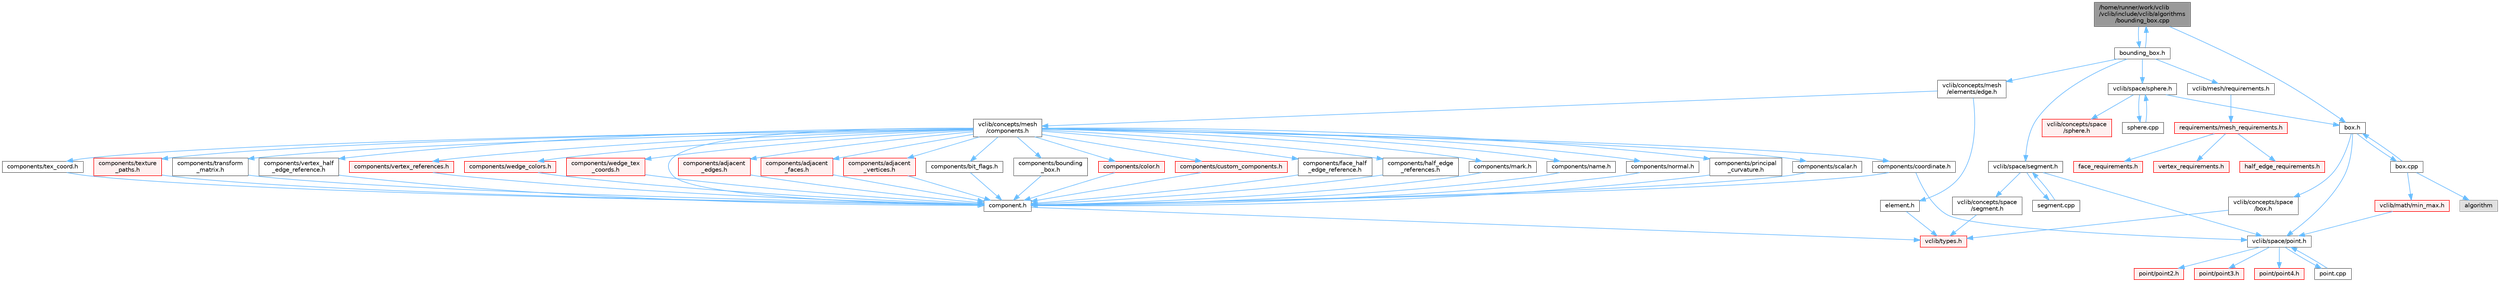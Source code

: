 digraph "/home/runner/work/vclib/vclib/include/vclib/algorithms/bounding_box.cpp"
{
 // LATEX_PDF_SIZE
  bgcolor="transparent";
  edge [fontname=Helvetica,fontsize=10,labelfontname=Helvetica,labelfontsize=10];
  node [fontname=Helvetica,fontsize=10,shape=box,height=0.2,width=0.4];
  Node1 [label="/home/runner/work/vclib\l/vclib/include/vclib/algorithms\l/bounding_box.cpp",height=0.2,width=0.4,color="gray40", fillcolor="grey60", style="filled", fontcolor="black",tooltip=" "];
  Node1 -> Node2 [color="steelblue1",style="solid"];
  Node2 [label="bounding_box.h",height=0.2,width=0.4,color="grey40", fillcolor="white", style="filled",URL="$algorithms_2bounding__box_8h.html",tooltip=" "];
  Node2 -> Node3 [color="steelblue1",style="solid"];
  Node3 [label="vclib/concepts/mesh\l/elements/edge.h",height=0.2,width=0.4,color="grey40", fillcolor="white", style="filled",URL="$concepts_2mesh_2elements_2edge_8h.html",tooltip=" "];
  Node3 -> Node4 [color="steelblue1",style="solid"];
  Node4 [label="vclib/concepts/mesh\l/components.h",height=0.2,width=0.4,color="grey40", fillcolor="white", style="filled",URL="$concepts_2mesh_2components_8h.html",tooltip=" "];
  Node4 -> Node5 [color="steelblue1",style="solid"];
  Node5 [label="components/adjacent\l_edges.h",height=0.2,width=0.4,color="red", fillcolor="#FFF0F0", style="filled",URL="$concepts_2mesh_2components_2adjacent__edges_8h.html",tooltip=" "];
  Node5 -> Node7 [color="steelblue1",style="solid"];
  Node7 [label="component.h",height=0.2,width=0.4,color="grey40", fillcolor="white", style="filled",URL="$component_8h.html",tooltip=" "];
  Node7 -> Node8 [color="steelblue1",style="solid"];
  Node8 [label="vclib/types.h",height=0.2,width=0.4,color="red", fillcolor="#FFF0F0", style="filled",URL="$types_8h.html",tooltip=" "];
  Node4 -> Node19 [color="steelblue1",style="solid"];
  Node19 [label="components/adjacent\l_faces.h",height=0.2,width=0.4,color="red", fillcolor="#FFF0F0", style="filled",URL="$concepts_2mesh_2components_2adjacent__faces_8h.html",tooltip=" "];
  Node19 -> Node7 [color="steelblue1",style="solid"];
  Node4 -> Node20 [color="steelblue1",style="solid"];
  Node20 [label="components/adjacent\l_vertices.h",height=0.2,width=0.4,color="red", fillcolor="#FFF0F0", style="filled",URL="$concepts_2mesh_2components_2adjacent__vertices_8h.html",tooltip=" "];
  Node20 -> Node7 [color="steelblue1",style="solid"];
  Node4 -> Node21 [color="steelblue1",style="solid"];
  Node21 [label="components/bit_flags.h",height=0.2,width=0.4,color="grey40", fillcolor="white", style="filled",URL="$concepts_2mesh_2components_2bit__flags_8h.html",tooltip=" "];
  Node21 -> Node7 [color="steelblue1",style="solid"];
  Node4 -> Node22 [color="steelblue1",style="solid"];
  Node22 [label="components/bounding\l_box.h",height=0.2,width=0.4,color="grey40", fillcolor="white", style="filled",URL="$concepts_2mesh_2components_2bounding__box_8h.html",tooltip=" "];
  Node22 -> Node7 [color="steelblue1",style="solid"];
  Node4 -> Node23 [color="steelblue1",style="solid"];
  Node23 [label="components/color.h",height=0.2,width=0.4,color="red", fillcolor="#FFF0F0", style="filled",URL="$concepts_2mesh_2components_2color_8h.html",tooltip=" "];
  Node23 -> Node7 [color="steelblue1",style="solid"];
  Node4 -> Node7 [color="steelblue1",style="solid"];
  Node4 -> Node40 [color="steelblue1",style="solid"];
  Node40 [label="components/coordinate.h",height=0.2,width=0.4,color="grey40", fillcolor="white", style="filled",URL="$concepts_2mesh_2components_2coordinate_8h.html",tooltip=" "];
  Node40 -> Node7 [color="steelblue1",style="solid"];
  Node40 -> Node41 [color="steelblue1",style="solid"];
  Node41 [label="vclib/space/point.h",height=0.2,width=0.4,color="grey40", fillcolor="white", style="filled",URL="$space_2point_8h.html",tooltip=" "];
  Node41 -> Node42 [color="steelblue1",style="solid"];
  Node42 [label="point/point2.h",height=0.2,width=0.4,color="red", fillcolor="#FFF0F0", style="filled",URL="$point2_8h.html",tooltip=" "];
  Node41 -> Node43 [color="steelblue1",style="solid"];
  Node43 [label="point/point3.h",height=0.2,width=0.4,color="red", fillcolor="#FFF0F0", style="filled",URL="$point3_8h.html",tooltip=" "];
  Node41 -> Node25 [color="steelblue1",style="solid"];
  Node25 [label="point/point4.h",height=0.2,width=0.4,color="red", fillcolor="#FFF0F0", style="filled",URL="$point4_8h.html",tooltip=" "];
  Node41 -> Node44 [color="steelblue1",style="solid"];
  Node44 [label="point.cpp",height=0.2,width=0.4,color="grey40", fillcolor="white", style="filled",URL="$point_8cpp.html",tooltip=" "];
  Node44 -> Node41 [color="steelblue1",style="solid"];
  Node4 -> Node45 [color="steelblue1",style="solid"];
  Node45 [label="components/custom_components.h",height=0.2,width=0.4,color="red", fillcolor="#FFF0F0", style="filled",URL="$concepts_2mesh_2components_2custom__components_8h.html",tooltip=" "];
  Node45 -> Node7 [color="steelblue1",style="solid"];
  Node4 -> Node47 [color="steelblue1",style="solid"];
  Node47 [label="components/face_half\l_edge_reference.h",height=0.2,width=0.4,color="grey40", fillcolor="white", style="filled",URL="$concepts_2mesh_2components_2face__half__edge__reference_8h.html",tooltip=" "];
  Node47 -> Node7 [color="steelblue1",style="solid"];
  Node4 -> Node48 [color="steelblue1",style="solid"];
  Node48 [label="components/half_edge\l_references.h",height=0.2,width=0.4,color="grey40", fillcolor="white", style="filled",URL="$concepts_2mesh_2components_2half__edge__references_8h.html",tooltip=" "];
  Node48 -> Node7 [color="steelblue1",style="solid"];
  Node4 -> Node49 [color="steelblue1",style="solid"];
  Node49 [label="components/mark.h",height=0.2,width=0.4,color="grey40", fillcolor="white", style="filled",URL="$concepts_2mesh_2components_2mark_8h.html",tooltip=" "];
  Node49 -> Node7 [color="steelblue1",style="solid"];
  Node4 -> Node50 [color="steelblue1",style="solid"];
  Node50 [label="components/name.h",height=0.2,width=0.4,color="grey40", fillcolor="white", style="filled",URL="$concepts_2mesh_2components_2name_8h.html",tooltip=" "];
  Node50 -> Node7 [color="steelblue1",style="solid"];
  Node4 -> Node51 [color="steelblue1",style="solid"];
  Node51 [label="components/normal.h",height=0.2,width=0.4,color="grey40", fillcolor="white", style="filled",URL="$concepts_2mesh_2components_2normal_8h.html",tooltip=" "];
  Node51 -> Node7 [color="steelblue1",style="solid"];
  Node4 -> Node52 [color="steelblue1",style="solid"];
  Node52 [label="components/principal\l_curvature.h",height=0.2,width=0.4,color="grey40", fillcolor="white", style="filled",URL="$concepts_2mesh_2components_2principal__curvature_8h.html",tooltip=" "];
  Node52 -> Node7 [color="steelblue1",style="solid"];
  Node4 -> Node53 [color="steelblue1",style="solid"];
  Node53 [label="components/scalar.h",height=0.2,width=0.4,color="grey40", fillcolor="white", style="filled",URL="$concepts_2mesh_2components_2scalar_8h.html",tooltip=" "];
  Node53 -> Node7 [color="steelblue1",style="solid"];
  Node4 -> Node54 [color="steelblue1",style="solid"];
  Node54 [label="components/tex_coord.h",height=0.2,width=0.4,color="grey40", fillcolor="white", style="filled",URL="$concepts_2mesh_2components_2tex__coord_8h.html",tooltip=" "];
  Node54 -> Node7 [color="steelblue1",style="solid"];
  Node4 -> Node55 [color="steelblue1",style="solid"];
  Node55 [label="components/texture\l_paths.h",height=0.2,width=0.4,color="red", fillcolor="#FFF0F0", style="filled",URL="$concepts_2mesh_2components_2texture__paths_8h.html",tooltip=" "];
  Node55 -> Node7 [color="steelblue1",style="solid"];
  Node4 -> Node56 [color="steelblue1",style="solid"];
  Node56 [label="components/transform\l_matrix.h",height=0.2,width=0.4,color="grey40", fillcolor="white", style="filled",URL="$concepts_2mesh_2components_2transform__matrix_8h.html",tooltip=" "];
  Node56 -> Node7 [color="steelblue1",style="solid"];
  Node4 -> Node57 [color="steelblue1",style="solid"];
  Node57 [label="components/vertex_half\l_edge_reference.h",height=0.2,width=0.4,color="grey40", fillcolor="white", style="filled",URL="$concepts_2mesh_2components_2vertex__half__edge__reference_8h.html",tooltip=" "];
  Node57 -> Node7 [color="steelblue1",style="solid"];
  Node4 -> Node58 [color="steelblue1",style="solid"];
  Node58 [label="components/vertex_references.h",height=0.2,width=0.4,color="red", fillcolor="#FFF0F0", style="filled",URL="$concepts_2mesh_2components_2vertex__references_8h.html",tooltip=" "];
  Node58 -> Node7 [color="steelblue1",style="solid"];
  Node4 -> Node59 [color="steelblue1",style="solid"];
  Node59 [label="components/wedge_colors.h",height=0.2,width=0.4,color="red", fillcolor="#FFF0F0", style="filled",URL="$concepts_2mesh_2components_2wedge__colors_8h.html",tooltip=" "];
  Node59 -> Node7 [color="steelblue1",style="solid"];
  Node4 -> Node60 [color="steelblue1",style="solid"];
  Node60 [label="components/wedge_tex\l_coords.h",height=0.2,width=0.4,color="red", fillcolor="#FFF0F0", style="filled",URL="$concepts_2mesh_2components_2wedge__tex__coords_8h.html",tooltip=" "];
  Node60 -> Node7 [color="steelblue1",style="solid"];
  Node3 -> Node61 [color="steelblue1",style="solid"];
  Node61 [label="element.h",height=0.2,width=0.4,color="grey40", fillcolor="white", style="filled",URL="$concepts_2mesh_2elements_2element_8h.html",tooltip=" "];
  Node61 -> Node8 [color="steelblue1",style="solid"];
  Node2 -> Node62 [color="steelblue1",style="solid"];
  Node62 [label="vclib/mesh/requirements.h",height=0.2,width=0.4,color="grey40", fillcolor="white", style="filled",URL="$requirements_8h.html",tooltip=" "];
  Node62 -> Node63 [color="steelblue1",style="solid"];
  Node63 [label="requirements/mesh_requirements.h",height=0.2,width=0.4,color="red", fillcolor="#FFF0F0", style="filled",URL="$mesh__requirements_8h.html",tooltip=" "];
  Node63 -> Node64 [color="steelblue1",style="solid"];
  Node64 [label="half_edge_requirements.h",height=0.2,width=0.4,color="red", fillcolor="#FFF0F0", style="filled",URL="$half__edge__requirements_8h.html",tooltip=" "];
  Node63 -> Node155 [color="steelblue1",style="solid"];
  Node155 [label="face_requirements.h",height=0.2,width=0.4,color="red", fillcolor="#FFF0F0", style="filled",URL="$face__requirements_8h.html",tooltip=" "];
  Node63 -> Node74 [color="steelblue1",style="solid"];
  Node74 [label="vertex_requirements.h",height=0.2,width=0.4,color="red", fillcolor="#FFF0F0", style="filled",URL="$vertex__requirements_8h.html",tooltip=" "];
  Node2 -> Node181 [color="steelblue1",style="solid"];
  Node181 [label="vclib/space/segment.h",height=0.2,width=0.4,color="grey40", fillcolor="white", style="filled",URL="$space_2segment_8h.html",tooltip=" "];
  Node181 -> Node182 [color="steelblue1",style="solid"];
  Node182 [label="vclib/concepts/space\l/segment.h",height=0.2,width=0.4,color="grey40", fillcolor="white", style="filled",URL="$concepts_2space_2segment_8h.html",tooltip=" "];
  Node182 -> Node8 [color="steelblue1",style="solid"];
  Node181 -> Node41 [color="steelblue1",style="solid"];
  Node181 -> Node183 [color="steelblue1",style="solid"];
  Node183 [label="segment.cpp",height=0.2,width=0.4,color="grey40", fillcolor="white", style="filled",URL="$segment_8cpp.html",tooltip=" "];
  Node183 -> Node181 [color="steelblue1",style="solid"];
  Node2 -> Node184 [color="steelblue1",style="solid"];
  Node184 [label="vclib/space/sphere.h",height=0.2,width=0.4,color="grey40", fillcolor="white", style="filled",URL="$space_2sphere_8h.html",tooltip=" "];
  Node184 -> Node185 [color="steelblue1",style="solid"];
  Node185 [label="vclib/concepts/space\l/sphere.h",height=0.2,width=0.4,color="red", fillcolor="#FFF0F0", style="filled",URL="$concepts_2space_2sphere_8h.html",tooltip=" "];
  Node184 -> Node186 [color="steelblue1",style="solid"];
  Node186 [label="box.h",height=0.2,width=0.4,color="grey40", fillcolor="white", style="filled",URL="$space_2box_8h.html",tooltip=" "];
  Node186 -> Node187 [color="steelblue1",style="solid"];
  Node187 [label="vclib/concepts/space\l/box.h",height=0.2,width=0.4,color="grey40", fillcolor="white", style="filled",URL="$concepts_2space_2box_8h.html",tooltip=" "];
  Node187 -> Node8 [color="steelblue1",style="solid"];
  Node186 -> Node41 [color="steelblue1",style="solid"];
  Node186 -> Node188 [color="steelblue1",style="solid"];
  Node188 [label="box.cpp",height=0.2,width=0.4,color="grey40", fillcolor="white", style="filled",URL="$box_8cpp.html",tooltip=" "];
  Node188 -> Node186 [color="steelblue1",style="solid"];
  Node188 -> Node94 [color="steelblue1",style="solid"];
  Node94 [label="algorithm",height=0.2,width=0.4,color="grey60", fillcolor="#E0E0E0", style="filled",tooltip=" "];
  Node188 -> Node189 [color="steelblue1",style="solid"];
  Node189 [label="vclib/math/min_max.h",height=0.2,width=0.4,color="red", fillcolor="#FFF0F0", style="filled",URL="$min__max_8h.html",tooltip=" "];
  Node189 -> Node41 [color="steelblue1",style="solid"];
  Node184 -> Node191 [color="steelblue1",style="solid"];
  Node191 [label="sphere.cpp",height=0.2,width=0.4,color="grey40", fillcolor="white", style="filled",URL="$space_2sphere_8cpp.html",tooltip=" "];
  Node191 -> Node184 [color="steelblue1",style="solid"];
  Node2 -> Node1 [color="steelblue1",style="solid"];
  Node1 -> Node186 [color="steelblue1",style="solid"];
}
